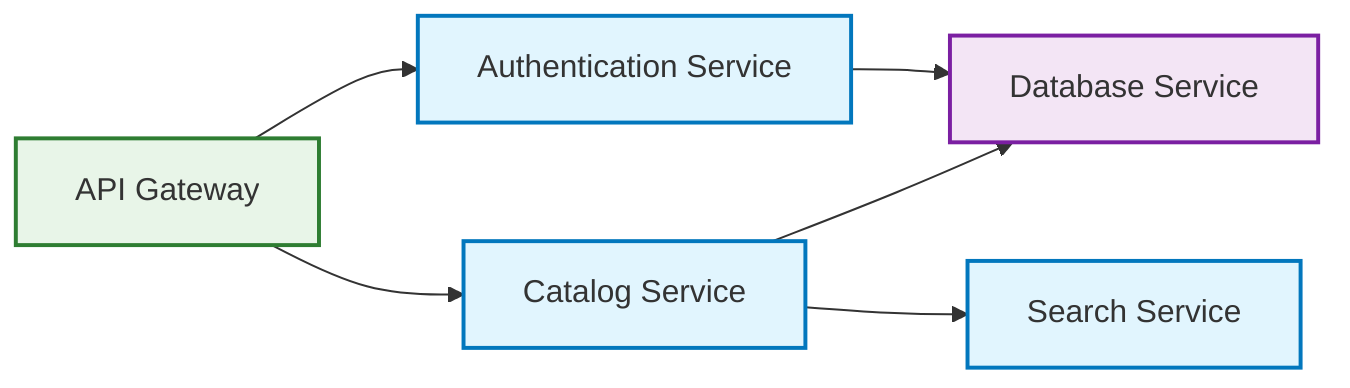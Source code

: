 graph LR
  gateway["API Gateway"]
  auth["Authentication Service"]
  catalog["Catalog Service"]
  search["Search Service"]
  db["Database Service"]
  gateway --> auth
  gateway --> catalog
  auth --> db
  catalog --> db
  catalog --> search

  %% Styling
  classDef service fill:#e1f5fe,stroke:#0277bd,stroke-width:2px
  classDef database fill:#f3e5f5,stroke:#7b1fa2,stroke-width:2px
  classDef gateway fill:#e8f5e8,stroke:#2e7d32,stroke-width:2px
  gateway:::gateway
  auth:::service
  catalog:::service
  search:::service
  db:::database